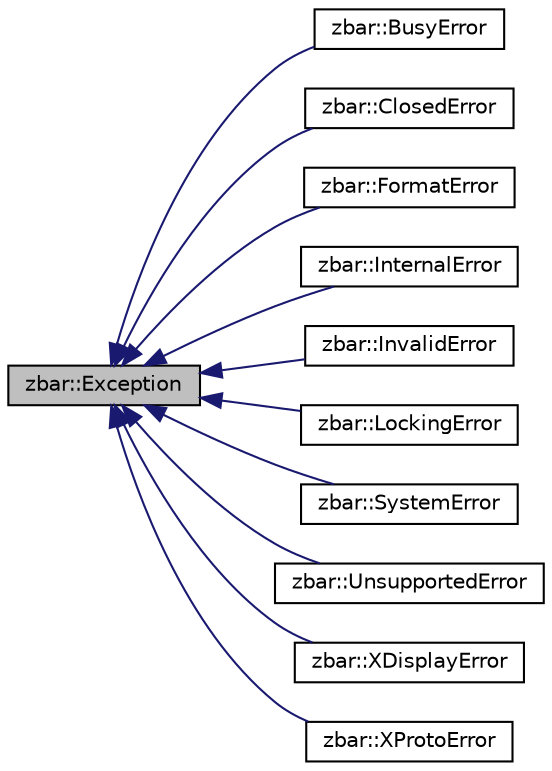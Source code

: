 digraph G
{
  edge [fontname="Helvetica",fontsize="10",labelfontname="Helvetica",labelfontsize="10"];
  node [fontname="Helvetica",fontsize="10",shape=record];
  rankdir=LR;
  Node1 [label="zbar::Exception",height=0.2,width=0.4,color="black", fillcolor="grey75", style="filled" fontcolor="black"];
  Node1 -> Node2 [dir=back,color="midnightblue",fontsize="10",style="solid"];
  Node2 [label="zbar::BusyError",height=0.2,width=0.4,color="black", fillcolor="white", style="filled",URL="$classzbar_1_1_busy_error.html",tooltip="all resources busy."];
  Node1 -> Node3 [dir=back,color="midnightblue",fontsize="10",style="solid"];
  Node3 [label="zbar::ClosedError",height=0.2,width=0.4,color="black", fillcolor="white", style="filled",URL="$classzbar_1_1_closed_error.html",tooltip="output window is closed."];
  Node1 -> Node4 [dir=back,color="midnightblue",fontsize="10",style="solid"];
  Node4 [label="zbar::FormatError",height=0.2,width=0.4,color="black", fillcolor="white", style="filled",URL="$classzbar_1_1_format_error.html",tooltip="image format error"];
  Node1 -> Node5 [dir=back,color="midnightblue",fontsize="10",style="solid"];
  Node5 [label="zbar::InternalError",height=0.2,width=0.4,color="black", fillcolor="white", style="filled",URL="$classzbar_1_1_internal_error.html",tooltip="internal library error."];
  Node1 -> Node6 [dir=back,color="midnightblue",fontsize="10",style="solid"];
  Node6 [label="zbar::InvalidError",height=0.2,width=0.4,color="black", fillcolor="white", style="filled",URL="$classzbar_1_1_invalid_error.html",tooltip="invalid request."];
  Node1 -> Node7 [dir=back,color="midnightblue",fontsize="10",style="solid"];
  Node7 [label="zbar::LockingError",height=0.2,width=0.4,color="black", fillcolor="white", style="filled",URL="$classzbar_1_1_locking_error.html",tooltip="locking error."];
  Node1 -> Node8 [dir=back,color="midnightblue",fontsize="10",style="solid"];
  Node8 [label="zbar::SystemError",height=0.2,width=0.4,color="black", fillcolor="white", style="filled",URL="$classzbar_1_1_system_error.html",tooltip="failed system call."];
  Node1 -> Node9 [dir=back,color="midnightblue",fontsize="10",style="solid"];
  Node9 [label="zbar::UnsupportedError",height=0.2,width=0.4,color="black", fillcolor="white", style="filled",URL="$classzbar_1_1_unsupported_error.html",tooltip="unsupported request."];
  Node1 -> Node10 [dir=back,color="midnightblue",fontsize="10",style="solid"];
  Node10 [label="zbar::XDisplayError",height=0.2,width=0.4,color="black", fillcolor="white", style="filled",URL="$classzbar_1_1_x_display_error.html",tooltip="X11 display error."];
  Node1 -> Node11 [dir=back,color="midnightblue",fontsize="10",style="solid"];
  Node11 [label="zbar::XProtoError",height=0.2,width=0.4,color="black", fillcolor="white", style="filled",URL="$classzbar_1_1_x_proto_error.html",tooltip="X11 protocol error."];
}

